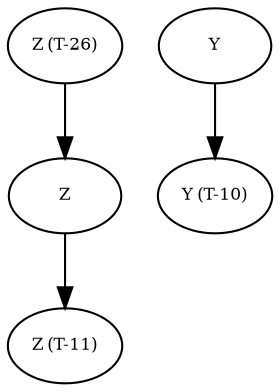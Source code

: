 digraph RGL__DirectedAdjacencyGraph {
    "Z (T-26)" [
        fontsize = 8,
        label = "Z (T-26)"
    ]

    Z [
        fontsize = 8,
        label = Z
    ]

    "Z (T-11)" [
        fontsize = 8,
        label = "Z (T-11)"
    ]

    Y [
        fontsize = 8,
        label = Y
    ]

    "Y (T-10)" [
        fontsize = 8,
        label = "Y (T-10)"
    ]

    "Z (T-26)" -> Z [
        fontsize = 8
    ]

    Z -> "Z (T-11)" [
        fontsize = 8
    ]

    Y -> "Y (T-10)" [
        fontsize = 8
    ]
}
